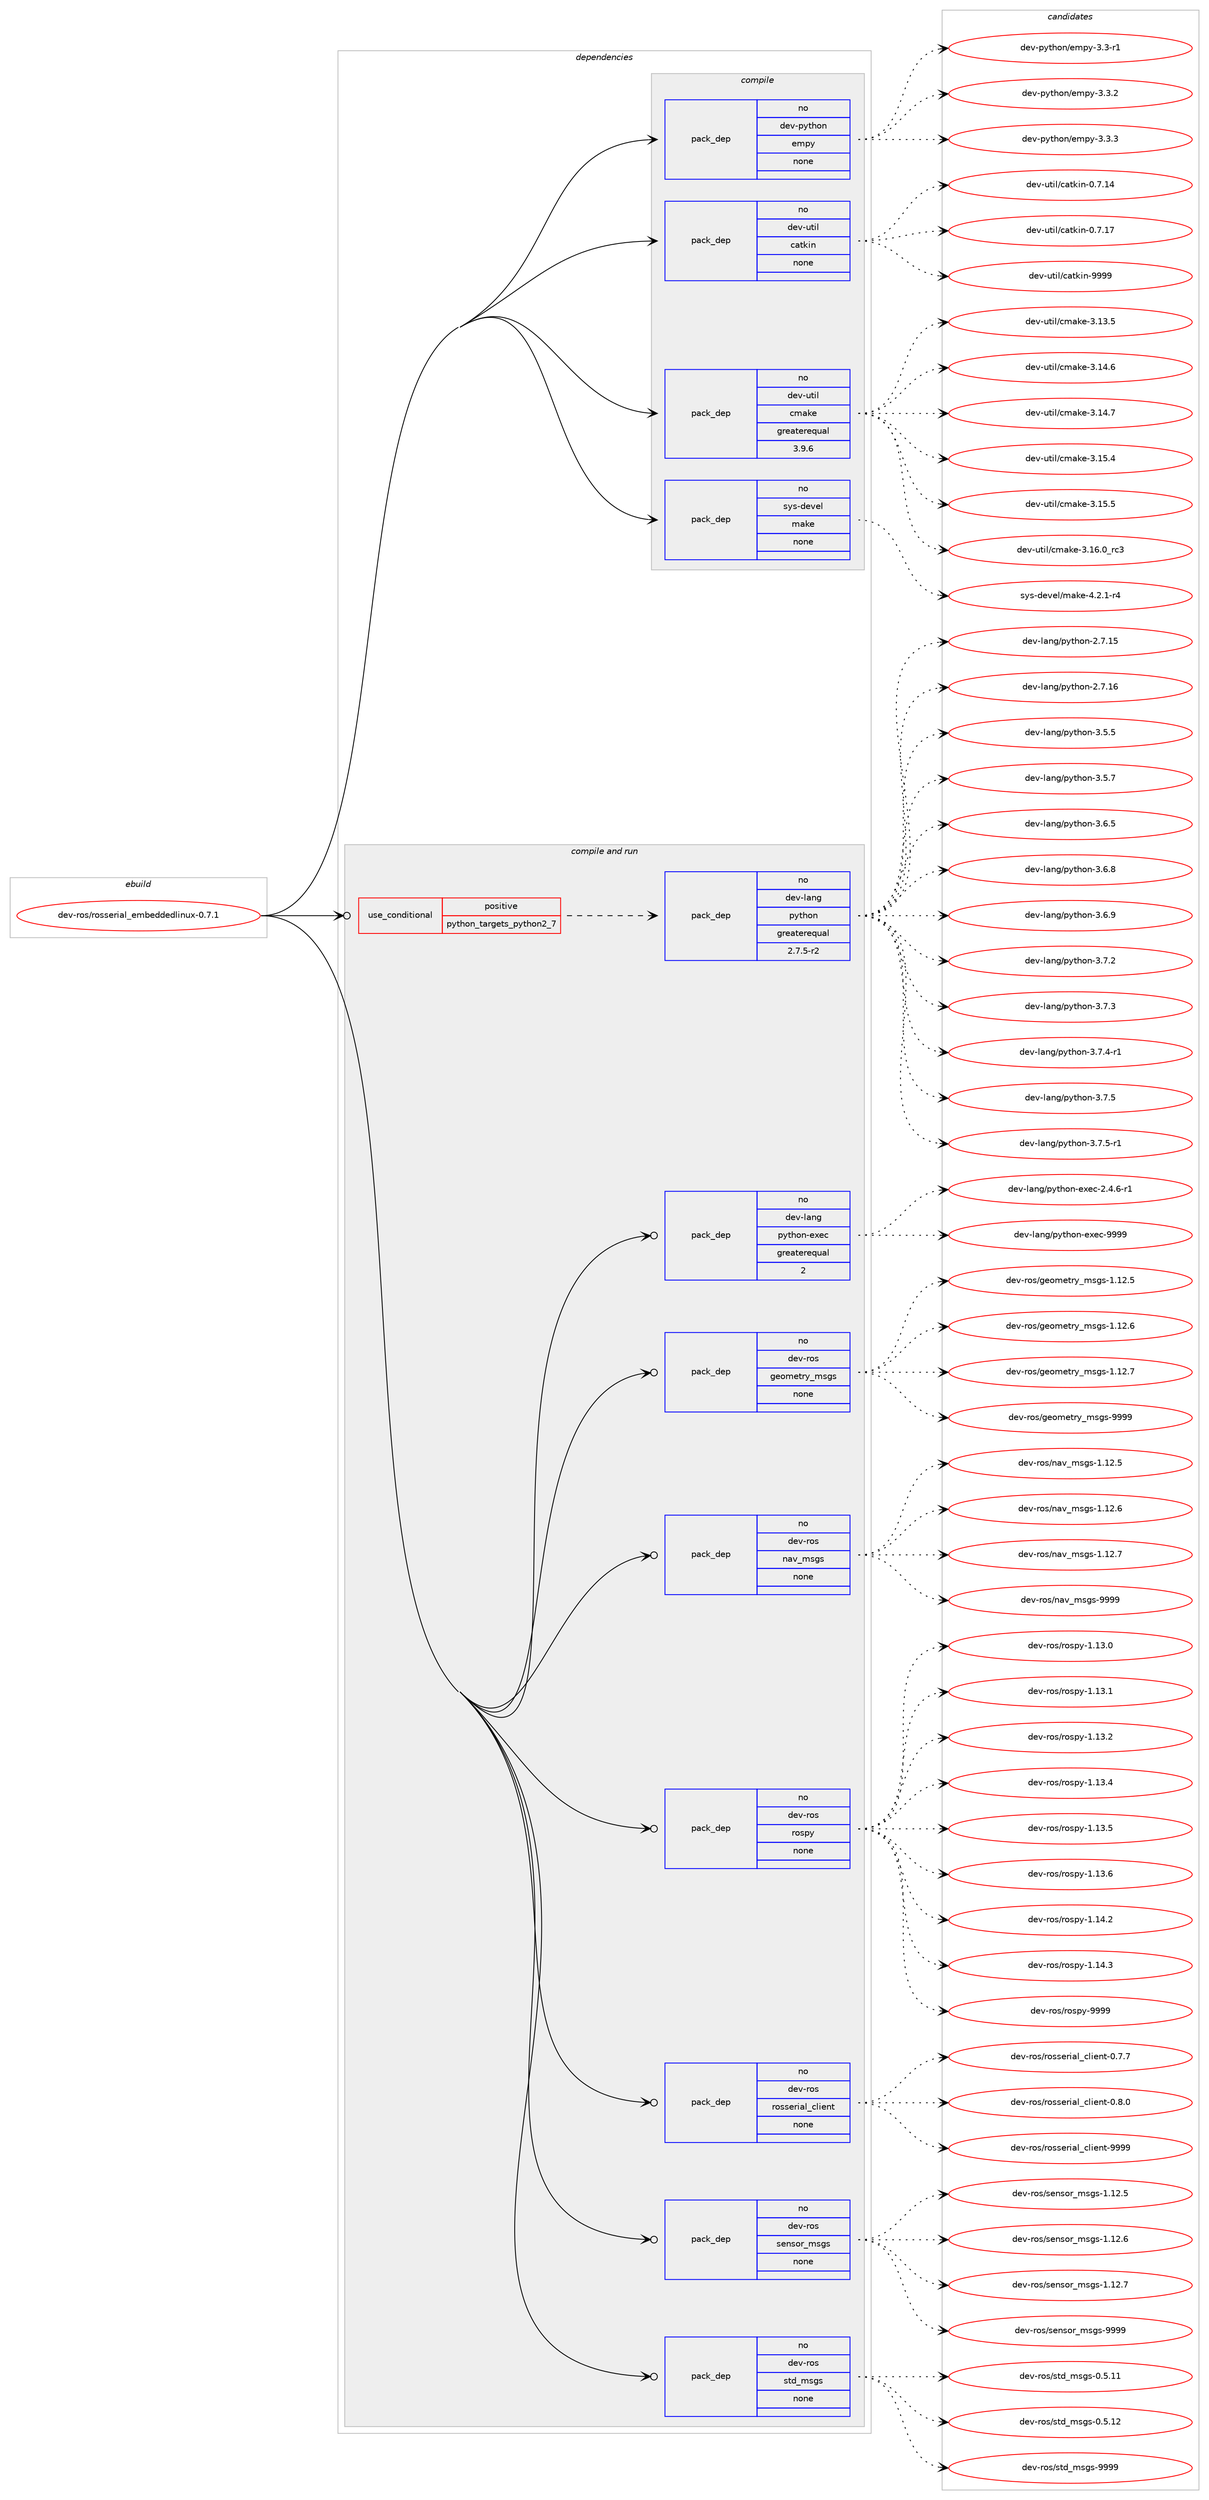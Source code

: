 digraph prolog {

# *************
# Graph options
# *************

newrank=true;
concentrate=true;
compound=true;
graph [rankdir=LR,fontname=Helvetica,fontsize=10,ranksep=1.5];#, ranksep=2.5, nodesep=0.2];
edge  [arrowhead=vee];
node  [fontname=Helvetica,fontsize=10];

# **********
# The ebuild
# **********

subgraph cluster_leftcol {
color=gray;
rank=same;
label=<<i>ebuild</i>>;
id [label="dev-ros/rosserial_embeddedlinux-0.7.1", color=red, width=4, href="../dev-ros/rosserial_embeddedlinux-0.7.1.svg"];
}

# ****************
# The dependencies
# ****************

subgraph cluster_midcol {
color=gray;
label=<<i>dependencies</i>>;
subgraph cluster_compile {
fillcolor="#eeeeee";
style=filled;
label=<<i>compile</i>>;
subgraph pack496537 {
dependency663459 [label=<<TABLE BORDER="0" CELLBORDER="1" CELLSPACING="0" CELLPADDING="4" WIDTH="220"><TR><TD ROWSPAN="6" CELLPADDING="30">pack_dep</TD></TR><TR><TD WIDTH="110">no</TD></TR><TR><TD>dev-python</TD></TR><TR><TD>empy</TD></TR><TR><TD>none</TD></TR><TR><TD></TD></TR></TABLE>>, shape=none, color=blue];
}
id:e -> dependency663459:w [weight=20,style="solid",arrowhead="vee"];
subgraph pack496538 {
dependency663460 [label=<<TABLE BORDER="0" CELLBORDER="1" CELLSPACING="0" CELLPADDING="4" WIDTH="220"><TR><TD ROWSPAN="6" CELLPADDING="30">pack_dep</TD></TR><TR><TD WIDTH="110">no</TD></TR><TR><TD>dev-util</TD></TR><TR><TD>catkin</TD></TR><TR><TD>none</TD></TR><TR><TD></TD></TR></TABLE>>, shape=none, color=blue];
}
id:e -> dependency663460:w [weight=20,style="solid",arrowhead="vee"];
subgraph pack496539 {
dependency663461 [label=<<TABLE BORDER="0" CELLBORDER="1" CELLSPACING="0" CELLPADDING="4" WIDTH="220"><TR><TD ROWSPAN="6" CELLPADDING="30">pack_dep</TD></TR><TR><TD WIDTH="110">no</TD></TR><TR><TD>dev-util</TD></TR><TR><TD>cmake</TD></TR><TR><TD>greaterequal</TD></TR><TR><TD>3.9.6</TD></TR></TABLE>>, shape=none, color=blue];
}
id:e -> dependency663461:w [weight=20,style="solid",arrowhead="vee"];
subgraph pack496540 {
dependency663462 [label=<<TABLE BORDER="0" CELLBORDER="1" CELLSPACING="0" CELLPADDING="4" WIDTH="220"><TR><TD ROWSPAN="6" CELLPADDING="30">pack_dep</TD></TR><TR><TD WIDTH="110">no</TD></TR><TR><TD>sys-devel</TD></TR><TR><TD>make</TD></TR><TR><TD>none</TD></TR><TR><TD></TD></TR></TABLE>>, shape=none, color=blue];
}
id:e -> dependency663462:w [weight=20,style="solid",arrowhead="vee"];
}
subgraph cluster_compileandrun {
fillcolor="#eeeeee";
style=filled;
label=<<i>compile and run</i>>;
subgraph cond155016 {
dependency663463 [label=<<TABLE BORDER="0" CELLBORDER="1" CELLSPACING="0" CELLPADDING="4"><TR><TD ROWSPAN="3" CELLPADDING="10">use_conditional</TD></TR><TR><TD>positive</TD></TR><TR><TD>python_targets_python2_7</TD></TR></TABLE>>, shape=none, color=red];
subgraph pack496541 {
dependency663464 [label=<<TABLE BORDER="0" CELLBORDER="1" CELLSPACING="0" CELLPADDING="4" WIDTH="220"><TR><TD ROWSPAN="6" CELLPADDING="30">pack_dep</TD></TR><TR><TD WIDTH="110">no</TD></TR><TR><TD>dev-lang</TD></TR><TR><TD>python</TD></TR><TR><TD>greaterequal</TD></TR><TR><TD>2.7.5-r2</TD></TR></TABLE>>, shape=none, color=blue];
}
dependency663463:e -> dependency663464:w [weight=20,style="dashed",arrowhead="vee"];
}
id:e -> dependency663463:w [weight=20,style="solid",arrowhead="odotvee"];
subgraph pack496542 {
dependency663465 [label=<<TABLE BORDER="0" CELLBORDER="1" CELLSPACING="0" CELLPADDING="4" WIDTH="220"><TR><TD ROWSPAN="6" CELLPADDING="30">pack_dep</TD></TR><TR><TD WIDTH="110">no</TD></TR><TR><TD>dev-lang</TD></TR><TR><TD>python-exec</TD></TR><TR><TD>greaterequal</TD></TR><TR><TD>2</TD></TR></TABLE>>, shape=none, color=blue];
}
id:e -> dependency663465:w [weight=20,style="solid",arrowhead="odotvee"];
subgraph pack496543 {
dependency663466 [label=<<TABLE BORDER="0" CELLBORDER="1" CELLSPACING="0" CELLPADDING="4" WIDTH="220"><TR><TD ROWSPAN="6" CELLPADDING="30">pack_dep</TD></TR><TR><TD WIDTH="110">no</TD></TR><TR><TD>dev-ros</TD></TR><TR><TD>geometry_msgs</TD></TR><TR><TD>none</TD></TR><TR><TD></TD></TR></TABLE>>, shape=none, color=blue];
}
id:e -> dependency663466:w [weight=20,style="solid",arrowhead="odotvee"];
subgraph pack496544 {
dependency663467 [label=<<TABLE BORDER="0" CELLBORDER="1" CELLSPACING="0" CELLPADDING="4" WIDTH="220"><TR><TD ROWSPAN="6" CELLPADDING="30">pack_dep</TD></TR><TR><TD WIDTH="110">no</TD></TR><TR><TD>dev-ros</TD></TR><TR><TD>nav_msgs</TD></TR><TR><TD>none</TD></TR><TR><TD></TD></TR></TABLE>>, shape=none, color=blue];
}
id:e -> dependency663467:w [weight=20,style="solid",arrowhead="odotvee"];
subgraph pack496545 {
dependency663468 [label=<<TABLE BORDER="0" CELLBORDER="1" CELLSPACING="0" CELLPADDING="4" WIDTH="220"><TR><TD ROWSPAN="6" CELLPADDING="30">pack_dep</TD></TR><TR><TD WIDTH="110">no</TD></TR><TR><TD>dev-ros</TD></TR><TR><TD>rospy</TD></TR><TR><TD>none</TD></TR><TR><TD></TD></TR></TABLE>>, shape=none, color=blue];
}
id:e -> dependency663468:w [weight=20,style="solid",arrowhead="odotvee"];
subgraph pack496546 {
dependency663469 [label=<<TABLE BORDER="0" CELLBORDER="1" CELLSPACING="0" CELLPADDING="4" WIDTH="220"><TR><TD ROWSPAN="6" CELLPADDING="30">pack_dep</TD></TR><TR><TD WIDTH="110">no</TD></TR><TR><TD>dev-ros</TD></TR><TR><TD>rosserial_client</TD></TR><TR><TD>none</TD></TR><TR><TD></TD></TR></TABLE>>, shape=none, color=blue];
}
id:e -> dependency663469:w [weight=20,style="solid",arrowhead="odotvee"];
subgraph pack496547 {
dependency663470 [label=<<TABLE BORDER="0" CELLBORDER="1" CELLSPACING="0" CELLPADDING="4" WIDTH="220"><TR><TD ROWSPAN="6" CELLPADDING="30">pack_dep</TD></TR><TR><TD WIDTH="110">no</TD></TR><TR><TD>dev-ros</TD></TR><TR><TD>sensor_msgs</TD></TR><TR><TD>none</TD></TR><TR><TD></TD></TR></TABLE>>, shape=none, color=blue];
}
id:e -> dependency663470:w [weight=20,style="solid",arrowhead="odotvee"];
subgraph pack496548 {
dependency663471 [label=<<TABLE BORDER="0" CELLBORDER="1" CELLSPACING="0" CELLPADDING="4" WIDTH="220"><TR><TD ROWSPAN="6" CELLPADDING="30">pack_dep</TD></TR><TR><TD WIDTH="110">no</TD></TR><TR><TD>dev-ros</TD></TR><TR><TD>std_msgs</TD></TR><TR><TD>none</TD></TR><TR><TD></TD></TR></TABLE>>, shape=none, color=blue];
}
id:e -> dependency663471:w [weight=20,style="solid",arrowhead="odotvee"];
}
subgraph cluster_run {
fillcolor="#eeeeee";
style=filled;
label=<<i>run</i>>;
}
}

# **************
# The candidates
# **************

subgraph cluster_choices {
rank=same;
color=gray;
label=<<i>candidates</i>>;

subgraph choice496537 {
color=black;
nodesep=1;
choice1001011184511212111610411111047101109112121455146514511449 [label="dev-python/empy-3.3-r1", color=red, width=4,href="../dev-python/empy-3.3-r1.svg"];
choice1001011184511212111610411111047101109112121455146514650 [label="dev-python/empy-3.3.2", color=red, width=4,href="../dev-python/empy-3.3.2.svg"];
choice1001011184511212111610411111047101109112121455146514651 [label="dev-python/empy-3.3.3", color=red, width=4,href="../dev-python/empy-3.3.3.svg"];
dependency663459:e -> choice1001011184511212111610411111047101109112121455146514511449:w [style=dotted,weight="100"];
dependency663459:e -> choice1001011184511212111610411111047101109112121455146514650:w [style=dotted,weight="100"];
dependency663459:e -> choice1001011184511212111610411111047101109112121455146514651:w [style=dotted,weight="100"];
}
subgraph choice496538 {
color=black;
nodesep=1;
choice1001011184511711610510847999711610710511045484655464952 [label="dev-util/catkin-0.7.14", color=red, width=4,href="../dev-util/catkin-0.7.14.svg"];
choice1001011184511711610510847999711610710511045484655464955 [label="dev-util/catkin-0.7.17", color=red, width=4,href="../dev-util/catkin-0.7.17.svg"];
choice100101118451171161051084799971161071051104557575757 [label="dev-util/catkin-9999", color=red, width=4,href="../dev-util/catkin-9999.svg"];
dependency663460:e -> choice1001011184511711610510847999711610710511045484655464952:w [style=dotted,weight="100"];
dependency663460:e -> choice1001011184511711610510847999711610710511045484655464955:w [style=dotted,weight="100"];
dependency663460:e -> choice100101118451171161051084799971161071051104557575757:w [style=dotted,weight="100"];
}
subgraph choice496539 {
color=black;
nodesep=1;
choice1001011184511711610510847991099710710145514649514653 [label="dev-util/cmake-3.13.5", color=red, width=4,href="../dev-util/cmake-3.13.5.svg"];
choice1001011184511711610510847991099710710145514649524654 [label="dev-util/cmake-3.14.6", color=red, width=4,href="../dev-util/cmake-3.14.6.svg"];
choice1001011184511711610510847991099710710145514649524655 [label="dev-util/cmake-3.14.7", color=red, width=4,href="../dev-util/cmake-3.14.7.svg"];
choice1001011184511711610510847991099710710145514649534652 [label="dev-util/cmake-3.15.4", color=red, width=4,href="../dev-util/cmake-3.15.4.svg"];
choice1001011184511711610510847991099710710145514649534653 [label="dev-util/cmake-3.15.5", color=red, width=4,href="../dev-util/cmake-3.15.5.svg"];
choice1001011184511711610510847991099710710145514649544648951149951 [label="dev-util/cmake-3.16.0_rc3", color=red, width=4,href="../dev-util/cmake-3.16.0_rc3.svg"];
dependency663461:e -> choice1001011184511711610510847991099710710145514649514653:w [style=dotted,weight="100"];
dependency663461:e -> choice1001011184511711610510847991099710710145514649524654:w [style=dotted,weight="100"];
dependency663461:e -> choice1001011184511711610510847991099710710145514649524655:w [style=dotted,weight="100"];
dependency663461:e -> choice1001011184511711610510847991099710710145514649534652:w [style=dotted,weight="100"];
dependency663461:e -> choice1001011184511711610510847991099710710145514649534653:w [style=dotted,weight="100"];
dependency663461:e -> choice1001011184511711610510847991099710710145514649544648951149951:w [style=dotted,weight="100"];
}
subgraph choice496540 {
color=black;
nodesep=1;
choice1151211154510010111810110847109971071014552465046494511452 [label="sys-devel/make-4.2.1-r4", color=red, width=4,href="../sys-devel/make-4.2.1-r4.svg"];
dependency663462:e -> choice1151211154510010111810110847109971071014552465046494511452:w [style=dotted,weight="100"];
}
subgraph choice496541 {
color=black;
nodesep=1;
choice10010111845108971101034711212111610411111045504655464953 [label="dev-lang/python-2.7.15", color=red, width=4,href="../dev-lang/python-2.7.15.svg"];
choice10010111845108971101034711212111610411111045504655464954 [label="dev-lang/python-2.7.16", color=red, width=4,href="../dev-lang/python-2.7.16.svg"];
choice100101118451089711010347112121116104111110455146534653 [label="dev-lang/python-3.5.5", color=red, width=4,href="../dev-lang/python-3.5.5.svg"];
choice100101118451089711010347112121116104111110455146534655 [label="dev-lang/python-3.5.7", color=red, width=4,href="../dev-lang/python-3.5.7.svg"];
choice100101118451089711010347112121116104111110455146544653 [label="dev-lang/python-3.6.5", color=red, width=4,href="../dev-lang/python-3.6.5.svg"];
choice100101118451089711010347112121116104111110455146544656 [label="dev-lang/python-3.6.8", color=red, width=4,href="../dev-lang/python-3.6.8.svg"];
choice100101118451089711010347112121116104111110455146544657 [label="dev-lang/python-3.6.9", color=red, width=4,href="../dev-lang/python-3.6.9.svg"];
choice100101118451089711010347112121116104111110455146554650 [label="dev-lang/python-3.7.2", color=red, width=4,href="../dev-lang/python-3.7.2.svg"];
choice100101118451089711010347112121116104111110455146554651 [label="dev-lang/python-3.7.3", color=red, width=4,href="../dev-lang/python-3.7.3.svg"];
choice1001011184510897110103471121211161041111104551465546524511449 [label="dev-lang/python-3.7.4-r1", color=red, width=4,href="../dev-lang/python-3.7.4-r1.svg"];
choice100101118451089711010347112121116104111110455146554653 [label="dev-lang/python-3.7.5", color=red, width=4,href="../dev-lang/python-3.7.5.svg"];
choice1001011184510897110103471121211161041111104551465546534511449 [label="dev-lang/python-3.7.5-r1", color=red, width=4,href="../dev-lang/python-3.7.5-r1.svg"];
dependency663464:e -> choice10010111845108971101034711212111610411111045504655464953:w [style=dotted,weight="100"];
dependency663464:e -> choice10010111845108971101034711212111610411111045504655464954:w [style=dotted,weight="100"];
dependency663464:e -> choice100101118451089711010347112121116104111110455146534653:w [style=dotted,weight="100"];
dependency663464:e -> choice100101118451089711010347112121116104111110455146534655:w [style=dotted,weight="100"];
dependency663464:e -> choice100101118451089711010347112121116104111110455146544653:w [style=dotted,weight="100"];
dependency663464:e -> choice100101118451089711010347112121116104111110455146544656:w [style=dotted,weight="100"];
dependency663464:e -> choice100101118451089711010347112121116104111110455146544657:w [style=dotted,weight="100"];
dependency663464:e -> choice100101118451089711010347112121116104111110455146554650:w [style=dotted,weight="100"];
dependency663464:e -> choice100101118451089711010347112121116104111110455146554651:w [style=dotted,weight="100"];
dependency663464:e -> choice1001011184510897110103471121211161041111104551465546524511449:w [style=dotted,weight="100"];
dependency663464:e -> choice100101118451089711010347112121116104111110455146554653:w [style=dotted,weight="100"];
dependency663464:e -> choice1001011184510897110103471121211161041111104551465546534511449:w [style=dotted,weight="100"];
}
subgraph choice496542 {
color=black;
nodesep=1;
choice10010111845108971101034711212111610411111045101120101994550465246544511449 [label="dev-lang/python-exec-2.4.6-r1", color=red, width=4,href="../dev-lang/python-exec-2.4.6-r1.svg"];
choice10010111845108971101034711212111610411111045101120101994557575757 [label="dev-lang/python-exec-9999", color=red, width=4,href="../dev-lang/python-exec-9999.svg"];
dependency663465:e -> choice10010111845108971101034711212111610411111045101120101994550465246544511449:w [style=dotted,weight="100"];
dependency663465:e -> choice10010111845108971101034711212111610411111045101120101994557575757:w [style=dotted,weight="100"];
}
subgraph choice496543 {
color=black;
nodesep=1;
choice10010111845114111115471031011111091011161141219510911510311545494649504653 [label="dev-ros/geometry_msgs-1.12.5", color=red, width=4,href="../dev-ros/geometry_msgs-1.12.5.svg"];
choice10010111845114111115471031011111091011161141219510911510311545494649504654 [label="dev-ros/geometry_msgs-1.12.6", color=red, width=4,href="../dev-ros/geometry_msgs-1.12.6.svg"];
choice10010111845114111115471031011111091011161141219510911510311545494649504655 [label="dev-ros/geometry_msgs-1.12.7", color=red, width=4,href="../dev-ros/geometry_msgs-1.12.7.svg"];
choice1001011184511411111547103101111109101116114121951091151031154557575757 [label="dev-ros/geometry_msgs-9999", color=red, width=4,href="../dev-ros/geometry_msgs-9999.svg"];
dependency663466:e -> choice10010111845114111115471031011111091011161141219510911510311545494649504653:w [style=dotted,weight="100"];
dependency663466:e -> choice10010111845114111115471031011111091011161141219510911510311545494649504654:w [style=dotted,weight="100"];
dependency663466:e -> choice10010111845114111115471031011111091011161141219510911510311545494649504655:w [style=dotted,weight="100"];
dependency663466:e -> choice1001011184511411111547103101111109101116114121951091151031154557575757:w [style=dotted,weight="100"];
}
subgraph choice496544 {
color=black;
nodesep=1;
choice1001011184511411111547110971189510911510311545494649504653 [label="dev-ros/nav_msgs-1.12.5", color=red, width=4,href="../dev-ros/nav_msgs-1.12.5.svg"];
choice1001011184511411111547110971189510911510311545494649504654 [label="dev-ros/nav_msgs-1.12.6", color=red, width=4,href="../dev-ros/nav_msgs-1.12.6.svg"];
choice1001011184511411111547110971189510911510311545494649504655 [label="dev-ros/nav_msgs-1.12.7", color=red, width=4,href="../dev-ros/nav_msgs-1.12.7.svg"];
choice100101118451141111154711097118951091151031154557575757 [label="dev-ros/nav_msgs-9999", color=red, width=4,href="../dev-ros/nav_msgs-9999.svg"];
dependency663467:e -> choice1001011184511411111547110971189510911510311545494649504653:w [style=dotted,weight="100"];
dependency663467:e -> choice1001011184511411111547110971189510911510311545494649504654:w [style=dotted,weight="100"];
dependency663467:e -> choice1001011184511411111547110971189510911510311545494649504655:w [style=dotted,weight="100"];
dependency663467:e -> choice100101118451141111154711097118951091151031154557575757:w [style=dotted,weight="100"];
}
subgraph choice496545 {
color=black;
nodesep=1;
choice100101118451141111154711411111511212145494649514648 [label="dev-ros/rospy-1.13.0", color=red, width=4,href="../dev-ros/rospy-1.13.0.svg"];
choice100101118451141111154711411111511212145494649514649 [label="dev-ros/rospy-1.13.1", color=red, width=4,href="../dev-ros/rospy-1.13.1.svg"];
choice100101118451141111154711411111511212145494649514650 [label="dev-ros/rospy-1.13.2", color=red, width=4,href="../dev-ros/rospy-1.13.2.svg"];
choice100101118451141111154711411111511212145494649514652 [label="dev-ros/rospy-1.13.4", color=red, width=4,href="../dev-ros/rospy-1.13.4.svg"];
choice100101118451141111154711411111511212145494649514653 [label="dev-ros/rospy-1.13.5", color=red, width=4,href="../dev-ros/rospy-1.13.5.svg"];
choice100101118451141111154711411111511212145494649514654 [label="dev-ros/rospy-1.13.6", color=red, width=4,href="../dev-ros/rospy-1.13.6.svg"];
choice100101118451141111154711411111511212145494649524650 [label="dev-ros/rospy-1.14.2", color=red, width=4,href="../dev-ros/rospy-1.14.2.svg"];
choice100101118451141111154711411111511212145494649524651 [label="dev-ros/rospy-1.14.3", color=red, width=4,href="../dev-ros/rospy-1.14.3.svg"];
choice10010111845114111115471141111151121214557575757 [label="dev-ros/rospy-9999", color=red, width=4,href="../dev-ros/rospy-9999.svg"];
dependency663468:e -> choice100101118451141111154711411111511212145494649514648:w [style=dotted,weight="100"];
dependency663468:e -> choice100101118451141111154711411111511212145494649514649:w [style=dotted,weight="100"];
dependency663468:e -> choice100101118451141111154711411111511212145494649514650:w [style=dotted,weight="100"];
dependency663468:e -> choice100101118451141111154711411111511212145494649514652:w [style=dotted,weight="100"];
dependency663468:e -> choice100101118451141111154711411111511212145494649514653:w [style=dotted,weight="100"];
dependency663468:e -> choice100101118451141111154711411111511212145494649514654:w [style=dotted,weight="100"];
dependency663468:e -> choice100101118451141111154711411111511212145494649524650:w [style=dotted,weight="100"];
dependency663468:e -> choice100101118451141111154711411111511212145494649524651:w [style=dotted,weight="100"];
dependency663468:e -> choice10010111845114111115471141111151121214557575757:w [style=dotted,weight="100"];
}
subgraph choice496546 {
color=black;
nodesep=1;
choice1001011184511411111547114111115115101114105971089599108105101110116454846554655 [label="dev-ros/rosserial_client-0.7.7", color=red, width=4,href="../dev-ros/rosserial_client-0.7.7.svg"];
choice1001011184511411111547114111115115101114105971089599108105101110116454846564648 [label="dev-ros/rosserial_client-0.8.0", color=red, width=4,href="../dev-ros/rosserial_client-0.8.0.svg"];
choice10010111845114111115471141111151151011141059710895991081051011101164557575757 [label="dev-ros/rosserial_client-9999", color=red, width=4,href="../dev-ros/rosserial_client-9999.svg"];
dependency663469:e -> choice1001011184511411111547114111115115101114105971089599108105101110116454846554655:w [style=dotted,weight="100"];
dependency663469:e -> choice1001011184511411111547114111115115101114105971089599108105101110116454846564648:w [style=dotted,weight="100"];
dependency663469:e -> choice10010111845114111115471141111151151011141059710895991081051011101164557575757:w [style=dotted,weight="100"];
}
subgraph choice496547 {
color=black;
nodesep=1;
choice10010111845114111115471151011101151111149510911510311545494649504653 [label="dev-ros/sensor_msgs-1.12.5", color=red, width=4,href="../dev-ros/sensor_msgs-1.12.5.svg"];
choice10010111845114111115471151011101151111149510911510311545494649504654 [label="dev-ros/sensor_msgs-1.12.6", color=red, width=4,href="../dev-ros/sensor_msgs-1.12.6.svg"];
choice10010111845114111115471151011101151111149510911510311545494649504655 [label="dev-ros/sensor_msgs-1.12.7", color=red, width=4,href="../dev-ros/sensor_msgs-1.12.7.svg"];
choice1001011184511411111547115101110115111114951091151031154557575757 [label="dev-ros/sensor_msgs-9999", color=red, width=4,href="../dev-ros/sensor_msgs-9999.svg"];
dependency663470:e -> choice10010111845114111115471151011101151111149510911510311545494649504653:w [style=dotted,weight="100"];
dependency663470:e -> choice10010111845114111115471151011101151111149510911510311545494649504654:w [style=dotted,weight="100"];
dependency663470:e -> choice10010111845114111115471151011101151111149510911510311545494649504655:w [style=dotted,weight="100"];
dependency663470:e -> choice1001011184511411111547115101110115111114951091151031154557575757:w [style=dotted,weight="100"];
}
subgraph choice496548 {
color=black;
nodesep=1;
choice10010111845114111115471151161009510911510311545484653464949 [label="dev-ros/std_msgs-0.5.11", color=red, width=4,href="../dev-ros/std_msgs-0.5.11.svg"];
choice10010111845114111115471151161009510911510311545484653464950 [label="dev-ros/std_msgs-0.5.12", color=red, width=4,href="../dev-ros/std_msgs-0.5.12.svg"];
choice1001011184511411111547115116100951091151031154557575757 [label="dev-ros/std_msgs-9999", color=red, width=4,href="../dev-ros/std_msgs-9999.svg"];
dependency663471:e -> choice10010111845114111115471151161009510911510311545484653464949:w [style=dotted,weight="100"];
dependency663471:e -> choice10010111845114111115471151161009510911510311545484653464950:w [style=dotted,weight="100"];
dependency663471:e -> choice1001011184511411111547115116100951091151031154557575757:w [style=dotted,weight="100"];
}
}

}
